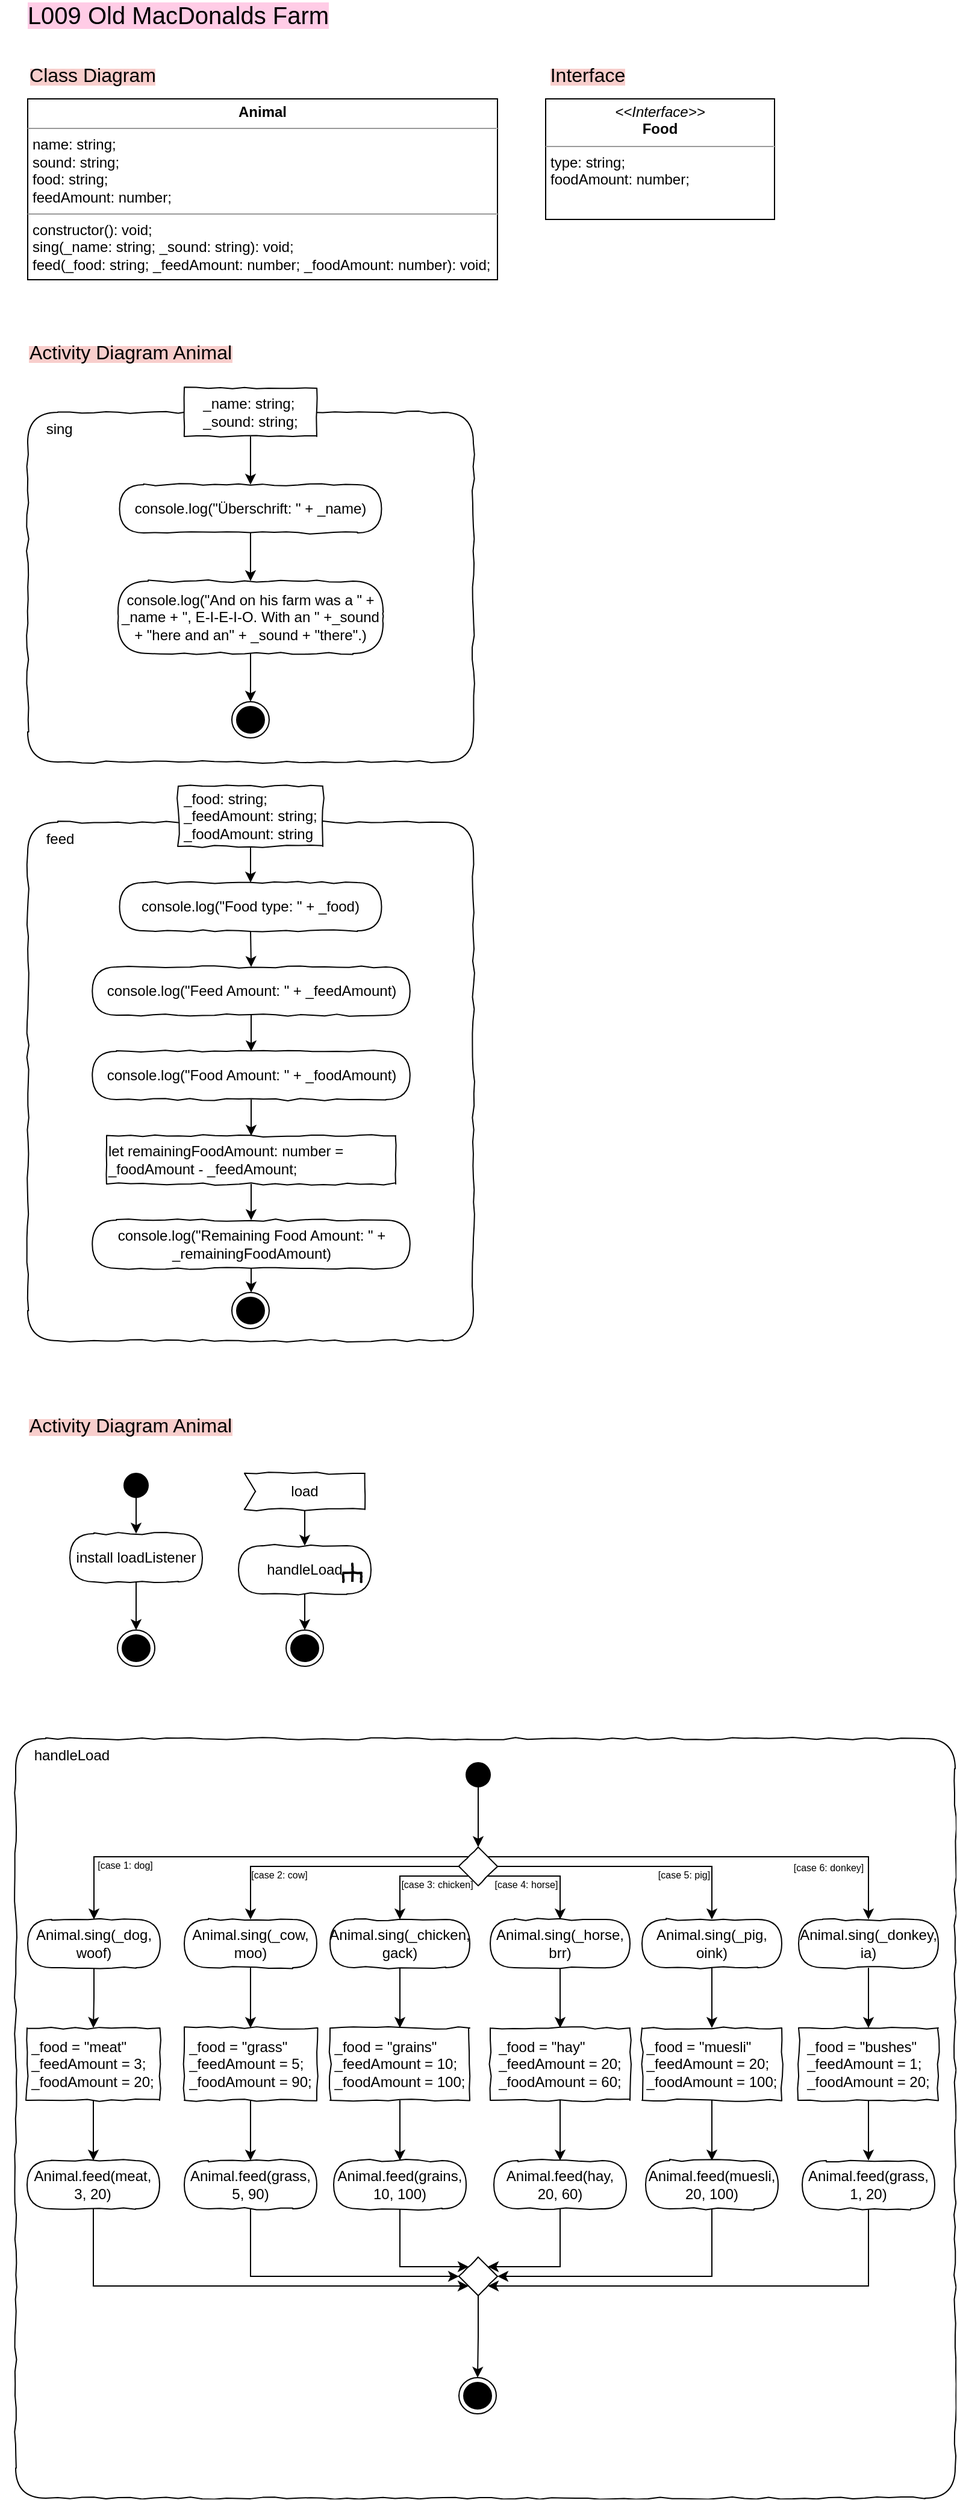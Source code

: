 <mxfile version="14.5.1" type="device"><diagram id="Rn98-w_yGA6w-4XrgpKA" name="Seite-1"><mxGraphModel dx="1422" dy="822" grid="1" gridSize="10" guides="1" tooltips="1" connect="1" arrows="1" fold="1" page="1" pageScale="1" pageWidth="827" pageHeight="1169" math="0" shadow="0"><root><mxCell id="0"/><mxCell id="1" parent="0"/><mxCell id="SeU4w6xN7ldrDALrxeyJ-2" value="&lt;p style=&quot;margin: 0px ; margin-top: 4px ; text-align: center&quot;&gt;&lt;b&gt;Animal&lt;/b&gt;&lt;/p&gt;&lt;hr size=&quot;1&quot;&gt;&lt;p style=&quot;margin: 0px ; margin-left: 4px&quot;&gt;name: string;&lt;/p&gt;&lt;p style=&quot;margin: 0px ; margin-left: 4px&quot;&gt;sound: string;&lt;/p&gt;&lt;p style=&quot;margin: 0px ; margin-left: 4px&quot;&gt;food: string;&lt;/p&gt;&lt;p style=&quot;margin: 0px ; margin-left: 4px&quot;&gt;feedAmount: number;&lt;/p&gt;&lt;hr size=&quot;1&quot;&gt;&lt;p style=&quot;margin: 0px ; margin-left: 4px&quot;&gt;constructor(): void;&lt;/p&gt;&lt;p style=&quot;margin: 0px ; margin-left: 4px&quot;&gt;sing(_name: string; _sound: string): void;&lt;/p&gt;&lt;p style=&quot;margin: 0px ; margin-left: 4px&quot;&gt;feed(_food: string; _feedAmount: number; _foodAmount: number): void;&lt;/p&gt;" style="verticalAlign=top;align=left;overflow=fill;fontSize=12;fontFamily=Helvetica;html=1;" parent="1" vertex="1"><mxGeometry x="40" y="100" width="390" height="150" as="geometry"/></mxCell><mxCell id="SeU4w6xN7ldrDALrxeyJ-3" value="&lt;font style=&quot;background-color: rgb(255 , 204 , 230) ; font-size: 20px&quot;&gt;L009 Old MacDonalds Farm&lt;/font&gt;" style="text;html=1;strokeColor=none;fillColor=none;align=center;verticalAlign=middle;whiteSpace=wrap;rounded=0;" parent="1" vertex="1"><mxGeometry x="20" y="20" width="290" height="20" as="geometry"/></mxCell><mxCell id="SeU4w6xN7ldrDALrxeyJ-5" value="&lt;div style=&quot;text-align: left&quot;&gt;&lt;span&gt;&amp;nbsp; &amp;nbsp; sing&lt;/span&gt;&lt;/div&gt;" style="rounded=1;whiteSpace=wrap;html=1;shadow=0;glass=0;comic=1;strokeColor=#000000;labelPosition=center;verticalLabelPosition=middle;align=left;verticalAlign=top;absoluteArcSize=1;arcSize=50;" parent="1" vertex="1"><mxGeometry x="39.98" y="360" width="370.01" height="290" as="geometry"/></mxCell><mxCell id="SeU4w6xN7ldrDALrxeyJ-10" style="edgeStyle=orthogonalEdgeStyle;rounded=0;orthogonalLoop=1;jettySize=auto;html=1;exitX=0.5;exitY=1;exitDx=0;exitDy=0;entryX=0.5;entryY=0;entryDx=0;entryDy=0;" parent="1" source="SeU4w6xN7ldrDALrxeyJ-6" target="SeU4w6xN7ldrDALrxeyJ-9" edge="1"><mxGeometry relative="1" as="geometry"/></mxCell><mxCell id="SeU4w6xN7ldrDALrxeyJ-6" value="&lt;div style=&quot;text-align: left&quot;&gt;_name: string;&lt;/div&gt;&lt;div style=&quot;text-align: left&quot;&gt;_sound: string;&lt;/div&gt;" style="rounded=0;whiteSpace=wrap;html=1;comic=1;" parent="1" vertex="1"><mxGeometry x="169.98" y="340" width="110" height="40" as="geometry"/></mxCell><mxCell id="SeU4w6xN7ldrDALrxeyJ-12" style="edgeStyle=orthogonalEdgeStyle;rounded=0;orthogonalLoop=1;jettySize=auto;html=1;exitX=0.5;exitY=1;exitDx=0;exitDy=0;" parent="1" source="SeU4w6xN7ldrDALrxeyJ-9" target="SeU4w6xN7ldrDALrxeyJ-11" edge="1"><mxGeometry relative="1" as="geometry"/></mxCell><mxCell id="SeU4w6xN7ldrDALrxeyJ-9" value="console.log(&quot;Überschrift: &quot; + _name)" style="rounded=1;whiteSpace=wrap;html=1;absoluteArcSize=1;arcSize=50;strokeWidth=1;shadow=0;comic=1;" parent="1" vertex="1"><mxGeometry x="116.23" y="420" width="217.5" height="40" as="geometry"/></mxCell><mxCell id="SeU4w6xN7ldrDALrxeyJ-14" style="edgeStyle=orthogonalEdgeStyle;rounded=0;orthogonalLoop=1;jettySize=auto;html=1;exitX=0.5;exitY=1;exitDx=0;exitDy=0;entryX=0.5;entryY=0;entryDx=0;entryDy=0;" parent="1" source="SeU4w6xN7ldrDALrxeyJ-11" target="SeU4w6xN7ldrDALrxeyJ-13" edge="1"><mxGeometry relative="1" as="geometry"/></mxCell><mxCell id="SeU4w6xN7ldrDALrxeyJ-11" value="console.log(&quot;And on his farm was a &quot; + _name + &quot;, E-I-E-I-O. With an &quot; +_sound + &quot;here and an&quot; + _sound + &quot;there&quot;.)" style="rounded=1;whiteSpace=wrap;html=1;absoluteArcSize=1;arcSize=50;strokeWidth=1;shadow=0;comic=1;" parent="1" vertex="1"><mxGeometry x="115.01" y="500" width="220" height="60" as="geometry"/></mxCell><mxCell id="SeU4w6xN7ldrDALrxeyJ-13" value="" style="ellipse;html=1;shape=endState;fillColor=#000000;strokeColor=#000000;comic=1" parent="1" vertex="1"><mxGeometry x="209.48" y="600" width="31" height="30" as="geometry"/></mxCell><mxCell id="SeU4w6xN7ldrDALrxeyJ-15" value="&lt;div style=&quot;text-align: left&quot;&gt;&lt;span&gt;&amp;nbsp; &amp;nbsp; feed&lt;/span&gt;&lt;/div&gt;" style="rounded=1;whiteSpace=wrap;html=1;shadow=0;glass=0;comic=1;strokeColor=#000000;labelPosition=center;verticalLabelPosition=middle;align=left;verticalAlign=top;absoluteArcSize=1;arcSize=50;" parent="1" vertex="1"><mxGeometry x="40" y="700" width="370" height="430" as="geometry"/></mxCell><mxCell id="SeU4w6xN7ldrDALrxeyJ-18" style="edgeStyle=orthogonalEdgeStyle;rounded=0;orthogonalLoop=1;jettySize=auto;html=1;exitX=0.5;exitY=1;exitDx=0;exitDy=0;entryX=0.5;entryY=0;entryDx=0;entryDy=0;" parent="1" source="SeU4w6xN7ldrDALrxeyJ-16" target="SeU4w6xN7ldrDALrxeyJ-17" edge="1"><mxGeometry relative="1" as="geometry"/></mxCell><mxCell id="SeU4w6xN7ldrDALrxeyJ-16" value="&lt;div style=&quot;text-align: left&quot;&gt;_food: string;&lt;/div&gt;&lt;div style=&quot;text-align: left&quot;&gt;_feedAmount: string;&lt;/div&gt;&lt;div style=&quot;text-align: left&quot;&gt;_foodAmount: string&lt;/div&gt;" style="rounded=0;whiteSpace=wrap;html=1;comic=1;" parent="1" vertex="1"><mxGeometry x="165" y="670" width="120" height="50" as="geometry"/></mxCell><mxCell id="SeU4w6xN7ldrDALrxeyJ-29" style="edgeStyle=orthogonalEdgeStyle;rounded=0;orthogonalLoop=1;jettySize=auto;html=1;exitX=0.5;exitY=1;exitDx=0;exitDy=0;entryX=0.5;entryY=0;entryDx=0;entryDy=0;" parent="1" source="SeU4w6xN7ldrDALrxeyJ-17" target="SeU4w6xN7ldrDALrxeyJ-28" edge="1"><mxGeometry relative="1" as="geometry"/></mxCell><mxCell id="SeU4w6xN7ldrDALrxeyJ-17" value="console.log(&quot;Food type: &quot; + _food)" style="rounded=1;whiteSpace=wrap;html=1;absoluteArcSize=1;arcSize=50;strokeWidth=1;shadow=0;comic=1;" parent="1" vertex="1"><mxGeometry x="116.25" y="750" width="217.5" height="40" as="geometry"/></mxCell><mxCell id="SeU4w6xN7ldrDALrxeyJ-25" value="&lt;p style=&quot;margin: 0px ; margin-top: 4px ; text-align: center&quot;&gt;&lt;i&gt;&amp;lt;&amp;lt;Interface&amp;gt;&amp;gt;&lt;/i&gt;&lt;br&gt;&lt;b&gt;Food&lt;/b&gt;&lt;/p&gt;&lt;hr size=&quot;1&quot;&gt;&lt;p style=&quot;margin: 0px 0px 0px 4px&quot;&gt;type: string;&lt;/p&gt;&lt;p style=&quot;margin: 0px 0px 0px 4px&quot;&gt;foodAmount: number;&lt;/p&gt;" style="verticalAlign=top;align=left;overflow=fill;fontSize=12;fontFamily=Helvetica;html=1;" parent="1" vertex="1"><mxGeometry x="470" y="100" width="190" height="100" as="geometry"/></mxCell><mxCell id="SeU4w6xN7ldrDALrxeyJ-26" value="&lt;span style=&quot;background-color: rgb(248 , 206 , 204)&quot;&gt;&lt;font style=&quot;font-size: 16px&quot;&gt;Class Diagram&lt;/font&gt;&lt;/span&gt;" style="text;html=1;strokeColor=none;fillColor=none;align=center;verticalAlign=middle;whiteSpace=wrap;rounded=0;" parent="1" vertex="1"><mxGeometry x="29.49" y="70" width="130" height="20" as="geometry"/></mxCell><mxCell id="SeU4w6xN7ldrDALrxeyJ-31" style="edgeStyle=orthogonalEdgeStyle;rounded=0;orthogonalLoop=1;jettySize=auto;html=1;exitX=0.5;exitY=1;exitDx=0;exitDy=0;entryX=0.5;entryY=0;entryDx=0;entryDy=0;" parent="1" source="SeU4w6xN7ldrDALrxeyJ-28" target="SeU4w6xN7ldrDALrxeyJ-30" edge="1"><mxGeometry relative="1" as="geometry"/></mxCell><mxCell id="SeU4w6xN7ldrDALrxeyJ-28" value="console.log(&quot;Feed Amount: &quot; + _feedAmount)" style="rounded=1;whiteSpace=wrap;html=1;absoluteArcSize=1;arcSize=50;strokeWidth=1;shadow=0;comic=1;" parent="1" vertex="1"><mxGeometry x="93.63" y="820" width="263.75" height="40" as="geometry"/></mxCell><mxCell id="SeU4w6xN7ldrDALrxeyJ-34" style="edgeStyle=orthogonalEdgeStyle;rounded=0;orthogonalLoop=1;jettySize=auto;html=1;exitX=0.5;exitY=1;exitDx=0;exitDy=0;entryX=0.5;entryY=0;entryDx=0;entryDy=0;" parent="1" source="SeU4w6xN7ldrDALrxeyJ-30" target="SeU4w6xN7ldrDALrxeyJ-33" edge="1"><mxGeometry relative="1" as="geometry"/></mxCell><mxCell id="SeU4w6xN7ldrDALrxeyJ-30" value="console.log(&quot;Food Amount: &quot; + _foodAmount)" style="rounded=1;whiteSpace=wrap;html=1;absoluteArcSize=1;arcSize=50;strokeWidth=1;shadow=0;comic=1;" parent="1" vertex="1"><mxGeometry x="93.63" y="890" width="263.75" height="40" as="geometry"/></mxCell><mxCell id="SeU4w6xN7ldrDALrxeyJ-38" style="edgeStyle=orthogonalEdgeStyle;rounded=0;orthogonalLoop=1;jettySize=auto;html=1;exitX=0.5;exitY=1;exitDx=0;exitDy=0;entryX=0.5;entryY=0;entryDx=0;entryDy=0;" parent="1" source="SeU4w6xN7ldrDALrxeyJ-33" target="SeU4w6xN7ldrDALrxeyJ-35" edge="1"><mxGeometry relative="1" as="geometry"/></mxCell><mxCell id="SeU4w6xN7ldrDALrxeyJ-33" value="&lt;div style=&quot;text-align: left&quot;&gt;let remainingFoodAmount: number = _foodAmount - _feedAmount;&lt;/div&gt;" style="rounded=0;whiteSpace=wrap;html=1;comic=1;" parent="1" vertex="1"><mxGeometry x="105.5" y="960" width="240.01" height="40" as="geometry"/></mxCell><mxCell id="SeU4w6xN7ldrDALrxeyJ-39" style="edgeStyle=orthogonalEdgeStyle;rounded=0;orthogonalLoop=1;jettySize=auto;html=1;exitX=0.5;exitY=1;exitDx=0;exitDy=0;" parent="1" source="SeU4w6xN7ldrDALrxeyJ-35" target="SeU4w6xN7ldrDALrxeyJ-36" edge="1"><mxGeometry relative="1" as="geometry"/></mxCell><mxCell id="SeU4w6xN7ldrDALrxeyJ-35" value="console.log(&quot;Remaining Food Amount: &quot; + _remainingFoodAmount)" style="rounded=1;whiteSpace=wrap;html=1;absoluteArcSize=1;arcSize=50;strokeWidth=1;shadow=0;comic=1;" parent="1" vertex="1"><mxGeometry x="93.63" y="1030" width="263.75" height="40" as="geometry"/></mxCell><mxCell id="SeU4w6xN7ldrDALrxeyJ-36" value="" style="ellipse;html=1;shape=endState;fillColor=#000000;strokeColor=#000000;comic=1" parent="1" vertex="1"><mxGeometry x="209.485" y="1090" width="31" height="30" as="geometry"/></mxCell><mxCell id="SeU4w6xN7ldrDALrxeyJ-45" style="edgeStyle=orthogonalEdgeStyle;rounded=0;orthogonalLoop=1;jettySize=auto;html=1;exitX=0.5;exitY=1;exitDx=0;exitDy=0;entryX=0.5;entryY=0;entryDx=0;entryDy=0;" parent="1" source="SeU4w6xN7ldrDALrxeyJ-42" target="SeU4w6xN7ldrDALrxeyJ-43" edge="1"><mxGeometry relative="1" as="geometry"/></mxCell><mxCell id="SeU4w6xN7ldrDALrxeyJ-42" value="" style="ellipse;whiteSpace=wrap;html=1;rounded=0;shadow=0;comic=0;labelBackgroundColor=none;strokeColor=#000000;strokeWidth=1;fillColor=#000000;fontFamily=Verdana;fontSize=12;fontColor=#000000;align=center;comic=1" parent="1" vertex="1"><mxGeometry x="120" y="1240" width="20" height="20" as="geometry"/></mxCell><mxCell id="SeU4w6xN7ldrDALrxeyJ-46" style="edgeStyle=orthogonalEdgeStyle;rounded=0;orthogonalLoop=1;jettySize=auto;html=1;exitX=0.5;exitY=1;exitDx=0;exitDy=0;entryX=0.5;entryY=0;entryDx=0;entryDy=0;" parent="1" source="SeU4w6xN7ldrDALrxeyJ-43" target="SeU4w6xN7ldrDALrxeyJ-44" edge="1"><mxGeometry relative="1" as="geometry"/></mxCell><mxCell id="SeU4w6xN7ldrDALrxeyJ-43" value="install loadListener" style="rounded=1;whiteSpace=wrap;html=1;absoluteArcSize=1;arcSize=50;strokeWidth=1;shadow=0;comic=1;" parent="1" vertex="1"><mxGeometry x="75" y="1290" width="110" height="40" as="geometry"/></mxCell><mxCell id="SeU4w6xN7ldrDALrxeyJ-44" value="" style="ellipse;html=1;shape=endState;fillColor=#000000;strokeColor=#000000;comic=1" parent="1" vertex="1"><mxGeometry x="114.5" y="1370" width="31" height="30" as="geometry"/></mxCell><mxCell id="SeU4w6xN7ldrDALrxeyJ-49" style="edgeStyle=orthogonalEdgeStyle;rounded=0;orthogonalLoop=1;jettySize=auto;html=1;exitX=0.5;exitY=1;exitDx=0;exitDy=0;exitPerimeter=0;entryX=0.5;entryY=0;entryDx=0;entryDy=0;" parent="1" source="SeU4w6xN7ldrDALrxeyJ-47" target="SeU4w6xN7ldrDALrxeyJ-48" edge="1"><mxGeometry relative="1" as="geometry"/></mxCell><mxCell id="SeU4w6xN7ldrDALrxeyJ-47" value="load" style="shape=mxgraph.sysml.accEvent;flipH=0;whiteSpace=wrap;align=center;shadow=0;strokeWidth=1;comic=1" parent="1" vertex="1"><mxGeometry x="220" y="1240" width="100" height="30" as="geometry"/></mxCell><mxCell id="SeU4w6xN7ldrDALrxeyJ-54" style="edgeStyle=orthogonalEdgeStyle;rounded=0;orthogonalLoop=1;jettySize=auto;html=1;exitX=0.5;exitY=1;exitDx=0;exitDy=0;entryX=0.5;entryY=0;entryDx=0;entryDy=0;" parent="1" source="SeU4w6xN7ldrDALrxeyJ-48" target="SeU4w6xN7ldrDALrxeyJ-53" edge="1"><mxGeometry relative="1" as="geometry"/></mxCell><mxCell id="SeU4w6xN7ldrDALrxeyJ-48" value="handleLoad" style="rounded=1;whiteSpace=wrap;html=1;absoluteArcSize=1;arcSize=50;strokeWidth=1;shadow=0;comic=1;" parent="1" vertex="1"><mxGeometry x="215" y="1300" width="110" height="40" as="geometry"/></mxCell><mxCell id="SeU4w6xN7ldrDALrxeyJ-50" value="" style="group;rotation=90;" parent="1" vertex="1" connectable="0"><mxGeometry x="300" y="1310" width="20" height="20" as="geometry"/></mxCell><mxCell id="SeU4w6xN7ldrDALrxeyJ-51" value="" style="strokeWidth=2;html=1;shape=mxgraph.flowchart.annotation_2;align=left;rounded=1;comic=1;rotation=90;" parent="SeU4w6xN7ldrDALrxeyJ-50" vertex="1"><mxGeometry x="2" y="5" width="15" height="15" as="geometry"/></mxCell><mxCell id="SeU4w6xN7ldrDALrxeyJ-52" value="" style="endArrow=none;html=1;entryX=0.508;entryY=0.487;entryPerimeter=0;exitX=1;exitY=0.5;exitPerimeter=0;strokeWidth=2;" parent="SeU4w6xN7ldrDALrxeyJ-50" source="SeU4w6xN7ldrDALrxeyJ-51" target="SeU4w6xN7ldrDALrxeyJ-51" edge="1"><mxGeometry width="50" height="50" relative="1" as="geometry"><mxPoint x="-46.667" as="sourcePoint"/><mxPoint x="-13.333" y="50" as="targetPoint"/></mxGeometry></mxCell><mxCell id="SeU4w6xN7ldrDALrxeyJ-53" value="" style="ellipse;html=1;shape=endState;fillColor=#000000;strokeColor=#000000;comic=1" parent="1" vertex="1"><mxGeometry x="254.5" y="1370" width="31" height="30" as="geometry"/></mxCell><mxCell id="SeU4w6xN7ldrDALrxeyJ-55" value="&lt;div style=&quot;text-align: left&quot;&gt;&lt;span&gt;&amp;nbsp; &amp;nbsp; handleLoad&lt;/span&gt;&lt;/div&gt;" style="rounded=1;whiteSpace=wrap;html=1;shadow=0;glass=0;comic=1;strokeColor=#000000;labelPosition=center;verticalLabelPosition=middle;align=left;verticalAlign=top;absoluteArcSize=1;arcSize=50;" parent="1" vertex="1"><mxGeometry x="30" y="1460" width="780" height="630" as="geometry"/></mxCell><mxCell id="SeU4w6xN7ldrDALrxeyJ-59" style="edgeStyle=orthogonalEdgeStyle;rounded=0;orthogonalLoop=1;jettySize=auto;html=1;exitX=0.5;exitY=1;exitDx=0;exitDy=0;entryX=0.5;entryY=0;entryDx=0;entryDy=0;" parent="1" source="SeU4w6xN7ldrDALrxeyJ-56" target="SeU4w6xN7ldrDALrxeyJ-58" edge="1"><mxGeometry relative="1" as="geometry"/></mxCell><mxCell id="SeU4w6xN7ldrDALrxeyJ-56" value="" style="ellipse;whiteSpace=wrap;html=1;rounded=0;shadow=0;comic=0;labelBackgroundColor=none;strokeColor=#000000;strokeWidth=1;fillColor=#000000;fontFamily=Verdana;fontSize=12;fontColor=#000000;align=center;comic=1" parent="1" vertex="1"><mxGeometry x="404" y="1480" width="20" height="20" as="geometry"/></mxCell><mxCell id="SeU4w6xN7ldrDALrxeyJ-63" style="edgeStyle=orthogonalEdgeStyle;rounded=0;orthogonalLoop=1;jettySize=auto;html=1;exitX=0.5;exitY=1;exitDx=0;exitDy=0;entryX=0.5;entryY=0;entryDx=0;entryDy=0;" parent="1" source="SeU4w6xN7ldrDALrxeyJ-57" target="SeU4w6xN7ldrDALrxeyJ-62" edge="1"><mxGeometry relative="1" as="geometry"/></mxCell><mxCell id="SeU4w6xN7ldrDALrxeyJ-57" value="Animal.sing(_dog, woof)" style="rounded=1;whiteSpace=wrap;html=1;absoluteArcSize=1;arcSize=50;strokeWidth=1;shadow=0;comic=1;" parent="1" vertex="1"><mxGeometry x="40" y="1610" width="110" height="40" as="geometry"/></mxCell><mxCell id="SeU4w6xN7ldrDALrxeyJ-76" style="edgeStyle=orthogonalEdgeStyle;rounded=0;orthogonalLoop=1;jettySize=auto;html=1;exitX=0;exitY=0;exitDx=0;exitDy=0;entryX=0.5;entryY=0;entryDx=0;entryDy=0;" parent="1" source="SeU4w6xN7ldrDALrxeyJ-58" target="SeU4w6xN7ldrDALrxeyJ-57" edge="1"><mxGeometry relative="1" as="geometry"/></mxCell><mxCell id="SeU4w6xN7ldrDALrxeyJ-81" style="edgeStyle=orthogonalEdgeStyle;rounded=0;orthogonalLoop=1;jettySize=auto;html=1;exitX=0;exitY=0.5;exitDx=0;exitDy=0;" parent="1" source="SeU4w6xN7ldrDALrxeyJ-58" target="SeU4w6xN7ldrDALrxeyJ-77" edge="1"><mxGeometry relative="1" as="geometry"/></mxCell><mxCell id="SeU4w6xN7ldrDALrxeyJ-96" style="edgeStyle=orthogonalEdgeStyle;rounded=0;orthogonalLoop=1;jettySize=auto;html=1;exitX=0;exitY=1;exitDx=0;exitDy=0;entryX=0.5;entryY=0;entryDx=0;entryDy=0;" parent="1" source="SeU4w6xN7ldrDALrxeyJ-58" target="SeU4w6xN7ldrDALrxeyJ-80" edge="1"><mxGeometry relative="1" as="geometry"><Array as="points"><mxPoint x="349" y="1574"/></Array></mxGeometry></mxCell><mxCell id="SeU4w6xN7ldrDALrxeyJ-99" style="edgeStyle=orthogonalEdgeStyle;rounded=0;orthogonalLoop=1;jettySize=auto;html=1;exitX=1;exitY=1;exitDx=0;exitDy=0;entryX=0.5;entryY=0;entryDx=0;entryDy=0;" parent="1" source="SeU4w6xN7ldrDALrxeyJ-58" target="SeU4w6xN7ldrDALrxeyJ-97" edge="1"><mxGeometry relative="1" as="geometry"><Array as="points"><mxPoint x="482" y="1574"/></Array></mxGeometry></mxCell><mxCell id="SeU4w6xN7ldrDALrxeyJ-111" style="edgeStyle=orthogonalEdgeStyle;rounded=0;orthogonalLoop=1;jettySize=auto;html=1;exitX=1;exitY=0.5;exitDx=0;exitDy=0;entryX=0.5;entryY=0;entryDx=0;entryDy=0;" parent="1" source="SeU4w6xN7ldrDALrxeyJ-58" target="SeU4w6xN7ldrDALrxeyJ-106" edge="1"><mxGeometry relative="1" as="geometry"/></mxCell><mxCell id="SeU4w6xN7ldrDALrxeyJ-115" style="edgeStyle=orthogonalEdgeStyle;rounded=0;orthogonalLoop=1;jettySize=auto;html=1;exitX=1;exitY=0;exitDx=0;exitDy=0;entryX=0.5;entryY=0;entryDx=0;entryDy=0;" parent="1" source="SeU4w6xN7ldrDALrxeyJ-58" target="SeU4w6xN7ldrDALrxeyJ-114" edge="1"><mxGeometry relative="1" as="geometry"/></mxCell><mxCell id="SeU4w6xN7ldrDALrxeyJ-58" value="" style="rhombus;whiteSpace=wrap;html=1;rounded=0;shadow=0;glass=0;comic=1;strokeColor=#000000;align=left;" parent="1" vertex="1"><mxGeometry x="398" y="1550" width="32" height="32" as="geometry"/></mxCell><mxCell id="SeU4w6xN7ldrDALrxeyJ-67" style="edgeStyle=orthogonalEdgeStyle;rounded=0;orthogonalLoop=1;jettySize=auto;html=1;exitX=0.5;exitY=1;exitDx=0;exitDy=0;entryX=0;entryY=1;entryDx=0;entryDy=0;" parent="1" source="SeU4w6xN7ldrDALrxeyJ-61" target="SeU4w6xN7ldrDALrxeyJ-66" edge="1"><mxGeometry relative="1" as="geometry"><Array as="points"><mxPoint x="95" y="1914"/></Array></mxGeometry></mxCell><mxCell id="SeU4w6xN7ldrDALrxeyJ-61" value="Animal.feed(meat, 3, 20)" style="rounded=1;whiteSpace=wrap;html=1;absoluteArcSize=1;arcSize=50;strokeWidth=1;shadow=0;comic=1;" parent="1" vertex="1"><mxGeometry x="39.49" y="1810" width="110" height="40" as="geometry"/></mxCell><mxCell id="SeU4w6xN7ldrDALrxeyJ-64" style="edgeStyle=orthogonalEdgeStyle;rounded=0;orthogonalLoop=1;jettySize=auto;html=1;exitX=0.5;exitY=1;exitDx=0;exitDy=0;entryX=0.5;entryY=0;entryDx=0;entryDy=0;" parent="1" source="SeU4w6xN7ldrDALrxeyJ-62" target="SeU4w6xN7ldrDALrxeyJ-61" edge="1"><mxGeometry relative="1" as="geometry"/></mxCell><mxCell id="SeU4w6xN7ldrDALrxeyJ-62" value="&lt;div style=&quot;text-align: left&quot;&gt;_food = &quot;meat&quot;&lt;/div&gt;&lt;div style=&quot;text-align: left&quot;&gt;_feedAmount = 3;&lt;/div&gt;&lt;div style=&quot;text-align: left&quot;&gt;_foodAmount = 20;&lt;/div&gt;" style="rounded=0;whiteSpace=wrap;html=1;comic=1;" parent="1" vertex="1"><mxGeometry x="39.49" y="1700" width="110" height="60" as="geometry"/></mxCell><mxCell id="SeU4w6xN7ldrDALrxeyJ-65" value="&lt;font style=&quot;font-size: 8px&quot;&gt;[case 1: dog]&lt;/font&gt;" style="text;html=1;strokeColor=none;fillColor=none;align=center;verticalAlign=middle;whiteSpace=wrap;rounded=0;" parent="1" vertex="1"><mxGeometry x="91.99" y="1558" width="57.5" height="12" as="geometry"/></mxCell><mxCell id="SeU4w6xN7ldrDALrxeyJ-69" style="edgeStyle=orthogonalEdgeStyle;rounded=0;orthogonalLoop=1;jettySize=auto;html=1;exitX=0.5;exitY=1;exitDx=0;exitDy=0;entryX=0.5;entryY=0;entryDx=0;entryDy=0;" parent="1" source="SeU4w6xN7ldrDALrxeyJ-66" target="SeU4w6xN7ldrDALrxeyJ-68" edge="1"><mxGeometry relative="1" as="geometry"/></mxCell><mxCell id="SeU4w6xN7ldrDALrxeyJ-66" value="" style="rhombus;whiteSpace=wrap;html=1;rounded=0;shadow=0;glass=0;comic=1;strokeColor=#000000;align=left;" parent="1" vertex="1"><mxGeometry x="398" y="1890" width="32" height="32" as="geometry"/></mxCell><mxCell id="SeU4w6xN7ldrDALrxeyJ-68" value="" style="ellipse;html=1;shape=endState;fillColor=#000000;strokeColor=#000000;comic=1" parent="1" vertex="1"><mxGeometry x="398" y="1990" width="31" height="30" as="geometry"/></mxCell><mxCell id="SeU4w6xN7ldrDALrxeyJ-71" value="&lt;span style=&quot;background-color: rgb(248 , 206 , 204)&quot;&gt;&lt;font style=&quot;font-size: 16px&quot;&gt;Interface&lt;/font&gt;&lt;/span&gt;" style="text;html=1;strokeColor=none;fillColor=none;align=center;verticalAlign=middle;whiteSpace=wrap;rounded=0;" parent="1" vertex="1"><mxGeometry x="440" y="70" width="130" height="20" as="geometry"/></mxCell><mxCell id="SeU4w6xN7ldrDALrxeyJ-72" value="&lt;span style=&quot;background-color: rgb(248 , 206 , 204)&quot;&gt;&lt;font style=&quot;font-size: 16px&quot;&gt;Activity Diagram Animal&lt;/font&gt;&lt;/span&gt;" style="text;html=1;strokeColor=none;fillColor=none;align=center;verticalAlign=middle;whiteSpace=wrap;rounded=0;" parent="1" vertex="1"><mxGeometry x="17.5" y="300" width="215" height="20" as="geometry"/></mxCell><mxCell id="SeU4w6xN7ldrDALrxeyJ-73" value="&lt;span style=&quot;background-color: rgb(248 , 206 , 204)&quot;&gt;&lt;font style=&quot;font-size: 16px&quot;&gt;Activity Diagram Animal&lt;/font&gt;&lt;/span&gt;" style="text;html=1;strokeColor=none;fillColor=none;align=center;verticalAlign=middle;whiteSpace=wrap;rounded=0;" parent="1" vertex="1"><mxGeometry x="17.5" y="1190" width="215" height="20" as="geometry"/></mxCell><mxCell id="SeU4w6xN7ldrDALrxeyJ-85" style="edgeStyle=orthogonalEdgeStyle;rounded=0;orthogonalLoop=1;jettySize=auto;html=1;exitX=0.5;exitY=1;exitDx=0;exitDy=0;" parent="1" source="SeU4w6xN7ldrDALrxeyJ-77" target="SeU4w6xN7ldrDALrxeyJ-83" edge="1"><mxGeometry relative="1" as="geometry"/></mxCell><mxCell id="SeU4w6xN7ldrDALrxeyJ-77" value="Animal.sing(_cow, moo)" style="rounded=1;whiteSpace=wrap;html=1;absoluteArcSize=1;arcSize=50;strokeWidth=1;shadow=0;comic=1;" parent="1" vertex="1"><mxGeometry x="169.98" y="1610" width="110" height="40" as="geometry"/></mxCell><mxCell id="SeU4w6xN7ldrDALrxeyJ-86" style="edgeStyle=orthogonalEdgeStyle;rounded=0;orthogonalLoop=1;jettySize=auto;html=1;exitX=0.5;exitY=1;exitDx=0;exitDy=0;entryX=0.5;entryY=0;entryDx=0;entryDy=0;" parent="1" source="SeU4w6xN7ldrDALrxeyJ-80" target="SeU4w6xN7ldrDALrxeyJ-84" edge="1"><mxGeometry relative="1" as="geometry"/></mxCell><mxCell id="SeU4w6xN7ldrDALrxeyJ-80" value="Animal.sing(_chicken, gack)" style="rounded=1;whiteSpace=wrap;html=1;absoluteArcSize=1;arcSize=50;strokeWidth=1;shadow=0;comic=1;" parent="1" vertex="1"><mxGeometry x="291" y="1610" width="116" height="40" as="geometry"/></mxCell><mxCell id="SeU4w6xN7ldrDALrxeyJ-89" style="edgeStyle=orthogonalEdgeStyle;rounded=0;orthogonalLoop=1;jettySize=auto;html=1;exitX=0.5;exitY=1;exitDx=0;exitDy=0;entryX=0.5;entryY=0;entryDx=0;entryDy=0;" parent="1" source="SeU4w6xN7ldrDALrxeyJ-83" target="SeU4w6xN7ldrDALrxeyJ-87" edge="1"><mxGeometry relative="1" as="geometry"/></mxCell><mxCell id="SeU4w6xN7ldrDALrxeyJ-83" value="&lt;div style=&quot;text-align: left&quot;&gt;_food = &quot;grass&quot;&lt;/div&gt;&lt;div style=&quot;text-align: left&quot;&gt;_feedAmount = 5;&lt;/div&gt;&lt;div style=&quot;text-align: left&quot;&gt;_foodAmount = 90;&lt;/div&gt;" style="rounded=0;whiteSpace=wrap;html=1;comic=1;" parent="1" vertex="1"><mxGeometry x="169.98" y="1700" width="110" height="60" as="geometry"/></mxCell><mxCell id="SeU4w6xN7ldrDALrxeyJ-90" style="edgeStyle=orthogonalEdgeStyle;rounded=0;orthogonalLoop=1;jettySize=auto;html=1;exitX=0.5;exitY=1;exitDx=0;exitDy=0;" parent="1" source="SeU4w6xN7ldrDALrxeyJ-84" target="SeU4w6xN7ldrDALrxeyJ-88" edge="1"><mxGeometry relative="1" as="geometry"/></mxCell><mxCell id="SeU4w6xN7ldrDALrxeyJ-84" value="&lt;div style=&quot;text-align: left&quot;&gt;_food = &quot;grains&quot;&lt;/div&gt;&lt;div style=&quot;text-align: left&quot;&gt;_feedAmount = 10;&lt;/div&gt;&lt;div style=&quot;text-align: left&quot;&gt;_foodAmount = 100;&lt;/div&gt;" style="rounded=0;whiteSpace=wrap;html=1;comic=1;" parent="1" vertex="1"><mxGeometry x="291" y="1700" width="116" height="60" as="geometry"/></mxCell><mxCell id="SeU4w6xN7ldrDALrxeyJ-91" style="edgeStyle=orthogonalEdgeStyle;rounded=0;orthogonalLoop=1;jettySize=auto;html=1;exitX=0.5;exitY=1;exitDx=0;exitDy=0;entryX=0;entryY=0.5;entryDx=0;entryDy=0;" parent="1" source="SeU4w6xN7ldrDALrxeyJ-87" target="SeU4w6xN7ldrDALrxeyJ-66" edge="1"><mxGeometry relative="1" as="geometry"/></mxCell><mxCell id="SeU4w6xN7ldrDALrxeyJ-87" value="Animal.feed(grass, 5, 90)" style="rounded=1;whiteSpace=wrap;html=1;absoluteArcSize=1;arcSize=50;strokeWidth=1;shadow=0;comic=1;" parent="1" vertex="1"><mxGeometry x="169.98" y="1810" width="110" height="40" as="geometry"/></mxCell><mxCell id="SeU4w6xN7ldrDALrxeyJ-92" style="edgeStyle=orthogonalEdgeStyle;rounded=0;orthogonalLoop=1;jettySize=auto;html=1;exitX=0.5;exitY=1;exitDx=0;exitDy=0;entryX=0;entryY=0;entryDx=0;entryDy=0;" parent="1" source="SeU4w6xN7ldrDALrxeyJ-88" target="SeU4w6xN7ldrDALrxeyJ-66" edge="1"><mxGeometry relative="1" as="geometry"><Array as="points"><mxPoint x="349" y="1898"/></Array></mxGeometry></mxCell><mxCell id="SeU4w6xN7ldrDALrxeyJ-88" value="Animal.feed(grains, 10, 100)" style="rounded=1;whiteSpace=wrap;html=1;absoluteArcSize=1;arcSize=50;strokeWidth=1;shadow=0;comic=1;" parent="1" vertex="1"><mxGeometry x="294" y="1810" width="110" height="40" as="geometry"/></mxCell><mxCell id="SeU4w6xN7ldrDALrxeyJ-93" value="&lt;font style=&quot;font-size: 8px&quot;&gt;[case 2: cow]&lt;/font&gt;" style="text;html=1;strokeColor=none;fillColor=none;align=center;verticalAlign=middle;whiteSpace=wrap;rounded=0;" parent="1" vertex="1"><mxGeometry x="204" y="1562" width="90" height="20" as="geometry"/></mxCell><mxCell id="SeU4w6xN7ldrDALrxeyJ-94" value="&lt;font style=&quot;font-size: 8px&quot;&gt;[case 3: chicken]&lt;/font&gt;" style="text;html=1;strokeColor=none;fillColor=none;align=center;verticalAlign=middle;whiteSpace=wrap;rounded=0;" parent="1" vertex="1"><mxGeometry x="330" y="1570" width="100" height="20" as="geometry"/></mxCell><mxCell id="SeU4w6xN7ldrDALrxeyJ-102" style="edgeStyle=orthogonalEdgeStyle;rounded=0;orthogonalLoop=1;jettySize=auto;html=1;exitX=0.5;exitY=1;exitDx=0;exitDy=0;entryX=0.5;entryY=0;entryDx=0;entryDy=0;" parent="1" source="SeU4w6xN7ldrDALrxeyJ-97" target="SeU4w6xN7ldrDALrxeyJ-101" edge="1"><mxGeometry relative="1" as="geometry"/></mxCell><mxCell id="SeU4w6xN7ldrDALrxeyJ-97" value="Animal.sing(_horse, brr)" style="rounded=1;whiteSpace=wrap;html=1;absoluteArcSize=1;arcSize=50;strokeWidth=1;shadow=0;comic=1;" parent="1" vertex="1"><mxGeometry x="424" y="1610" width="116" height="40" as="geometry"/></mxCell><mxCell id="SeU4w6xN7ldrDALrxeyJ-100" value="&lt;font style=&quot;font-size: 8px&quot;&gt;[case 4: horse]&lt;/font&gt;" style="text;html=1;strokeColor=none;fillColor=none;align=center;verticalAlign=middle;whiteSpace=wrap;rounded=0;" parent="1" vertex="1"><mxGeometry x="404" y="1570" width="100" height="20" as="geometry"/></mxCell><mxCell id="SeU4w6xN7ldrDALrxeyJ-104" style="edgeStyle=orthogonalEdgeStyle;rounded=0;orthogonalLoop=1;jettySize=auto;html=1;exitX=0.5;exitY=1;exitDx=0;exitDy=0;" parent="1" source="SeU4w6xN7ldrDALrxeyJ-101" target="SeU4w6xN7ldrDALrxeyJ-103" edge="1"><mxGeometry relative="1" as="geometry"/></mxCell><mxCell id="SeU4w6xN7ldrDALrxeyJ-101" value="&lt;div style=&quot;text-align: left&quot;&gt;_food = &quot;hay&quot;&lt;/div&gt;&lt;div style=&quot;text-align: left&quot;&gt;_feedAmount = 20;&lt;/div&gt;&lt;div style=&quot;text-align: left&quot;&gt;_foodAmount = 60;&lt;/div&gt;" style="rounded=0;whiteSpace=wrap;html=1;comic=1;" parent="1" vertex="1"><mxGeometry x="424" y="1700" width="116" height="60" as="geometry"/></mxCell><mxCell id="SeU4w6xN7ldrDALrxeyJ-105" style="edgeStyle=orthogonalEdgeStyle;rounded=0;orthogonalLoop=1;jettySize=auto;html=1;exitX=0.5;exitY=1;exitDx=0;exitDy=0;entryX=1;entryY=0;entryDx=0;entryDy=0;" parent="1" source="SeU4w6xN7ldrDALrxeyJ-103" target="SeU4w6xN7ldrDALrxeyJ-66" edge="1"><mxGeometry relative="1" as="geometry"><Array as="points"><mxPoint x="482" y="1898"/></Array></mxGeometry></mxCell><mxCell id="SeU4w6xN7ldrDALrxeyJ-103" value="Animal.feed(hay, 20, 60)" style="rounded=1;whiteSpace=wrap;html=1;absoluteArcSize=1;arcSize=50;strokeWidth=1;shadow=0;comic=1;" parent="1" vertex="1"><mxGeometry x="427" y="1810" width="110" height="40" as="geometry"/></mxCell><mxCell id="SeU4w6xN7ldrDALrxeyJ-109" style="edgeStyle=orthogonalEdgeStyle;rounded=0;orthogonalLoop=1;jettySize=auto;html=1;exitX=0.5;exitY=1;exitDx=0;exitDy=0;" parent="1" source="SeU4w6xN7ldrDALrxeyJ-106" target="SeU4w6xN7ldrDALrxeyJ-107" edge="1"><mxGeometry relative="1" as="geometry"/></mxCell><mxCell id="SeU4w6xN7ldrDALrxeyJ-106" value="Animal.sing(_pig, oink)" style="rounded=1;whiteSpace=wrap;html=1;absoluteArcSize=1;arcSize=50;strokeWidth=1;shadow=0;comic=1;" parent="1" vertex="1"><mxGeometry x="550" y="1610" width="116" height="40" as="geometry"/></mxCell><mxCell id="SeU4w6xN7ldrDALrxeyJ-110" style="edgeStyle=orthogonalEdgeStyle;rounded=0;orthogonalLoop=1;jettySize=auto;html=1;exitX=0.5;exitY=1;exitDx=0;exitDy=0;" parent="1" source="SeU4w6xN7ldrDALrxeyJ-107" target="SeU4w6xN7ldrDALrxeyJ-108" edge="1"><mxGeometry relative="1" as="geometry"/></mxCell><mxCell id="SeU4w6xN7ldrDALrxeyJ-107" value="&lt;div style=&quot;text-align: left&quot;&gt;_food = &quot;muesli&quot;&lt;/div&gt;&lt;div style=&quot;text-align: left&quot;&gt;_feedAmount = 20;&lt;/div&gt;&lt;div style=&quot;text-align: left&quot;&gt;_foodAmount = 100;&lt;/div&gt;" style="rounded=0;whiteSpace=wrap;html=1;comic=1;" parent="1" vertex="1"><mxGeometry x="550" y="1700" width="116" height="60" as="geometry"/></mxCell><mxCell id="SeU4w6xN7ldrDALrxeyJ-113" style="edgeStyle=orthogonalEdgeStyle;rounded=0;orthogonalLoop=1;jettySize=auto;html=1;exitX=0.5;exitY=1;exitDx=0;exitDy=0;entryX=1;entryY=0.5;entryDx=0;entryDy=0;" parent="1" source="SeU4w6xN7ldrDALrxeyJ-108" target="SeU4w6xN7ldrDALrxeyJ-66" edge="1"><mxGeometry relative="1" as="geometry"/></mxCell><mxCell id="SeU4w6xN7ldrDALrxeyJ-108" value="Animal.feed(muesli, 20, 100)" style="rounded=1;whiteSpace=wrap;html=1;absoluteArcSize=1;arcSize=50;strokeWidth=1;shadow=0;comic=1;" parent="1" vertex="1"><mxGeometry x="553" y="1810" width="110" height="40" as="geometry"/></mxCell><mxCell id="SeU4w6xN7ldrDALrxeyJ-112" value="&lt;font style=&quot;font-size: 8px&quot;&gt;[case 5: pig]&lt;/font&gt;" style="text;html=1;strokeColor=none;fillColor=none;align=center;verticalAlign=middle;whiteSpace=wrap;rounded=0;" parent="1" vertex="1"><mxGeometry x="560" y="1562" width="50" height="20" as="geometry"/></mxCell><mxCell id="SeU4w6xN7ldrDALrxeyJ-119" style="edgeStyle=orthogonalEdgeStyle;rounded=0;orthogonalLoop=1;jettySize=auto;html=1;exitX=0.5;exitY=1;exitDx=0;exitDy=0;entryX=0.5;entryY=0;entryDx=0;entryDy=0;" parent="1" source="SeU4w6xN7ldrDALrxeyJ-114" target="SeU4w6xN7ldrDALrxeyJ-117" edge="1"><mxGeometry relative="1" as="geometry"/></mxCell><mxCell id="SeU4w6xN7ldrDALrxeyJ-114" value="Animal.sing(_donkey, ia)" style="rounded=1;whiteSpace=wrap;html=1;absoluteArcSize=1;arcSize=50;strokeWidth=1;shadow=0;comic=1;" parent="1" vertex="1"><mxGeometry x="680" y="1610" width="116" height="40" as="geometry"/></mxCell><mxCell id="SeU4w6xN7ldrDALrxeyJ-116" value="&lt;font style=&quot;font-size: 8px&quot;&gt;[case 6: donkey]&lt;/font&gt;" style="text;html=1;strokeColor=none;fillColor=none;align=center;verticalAlign=middle;whiteSpace=wrap;rounded=0;" parent="1" vertex="1"><mxGeometry x="670" y="1556" width="70" height="20" as="geometry"/></mxCell><mxCell id="SeU4w6xN7ldrDALrxeyJ-120" style="edgeStyle=orthogonalEdgeStyle;rounded=0;orthogonalLoop=1;jettySize=auto;html=1;exitX=0.5;exitY=1;exitDx=0;exitDy=0;" parent="1" source="SeU4w6xN7ldrDALrxeyJ-117" target="SeU4w6xN7ldrDALrxeyJ-118" edge="1"><mxGeometry relative="1" as="geometry"/></mxCell><mxCell id="SeU4w6xN7ldrDALrxeyJ-117" value="&lt;div style=&quot;text-align: left&quot;&gt;_food = &quot;bushes&quot;&lt;/div&gt;&lt;div style=&quot;text-align: left&quot;&gt;_feedAmount = 1;&lt;/div&gt;&lt;div style=&quot;text-align: left&quot;&gt;_foodAmount = 20;&lt;/div&gt;" style="rounded=0;whiteSpace=wrap;html=1;comic=1;" parent="1" vertex="1"><mxGeometry x="680" y="1700" width="116" height="60" as="geometry"/></mxCell><mxCell id="SeU4w6xN7ldrDALrxeyJ-121" style="edgeStyle=orthogonalEdgeStyle;rounded=0;orthogonalLoop=1;jettySize=auto;html=1;exitX=0.5;exitY=1;exitDx=0;exitDy=0;entryX=1;entryY=1;entryDx=0;entryDy=0;" parent="1" source="SeU4w6xN7ldrDALrxeyJ-118" target="SeU4w6xN7ldrDALrxeyJ-66" edge="1"><mxGeometry relative="1" as="geometry"><Array as="points"><mxPoint x="738" y="1914"/></Array></mxGeometry></mxCell><mxCell id="SeU4w6xN7ldrDALrxeyJ-118" value="Animal.feed(grass, 1, 20)" style="rounded=1;whiteSpace=wrap;html=1;absoluteArcSize=1;arcSize=50;strokeWidth=1;shadow=0;comic=1;" parent="1" vertex="1"><mxGeometry x="683" y="1810" width="110" height="40" as="geometry"/></mxCell></root></mxGraphModel></diagram></mxfile>